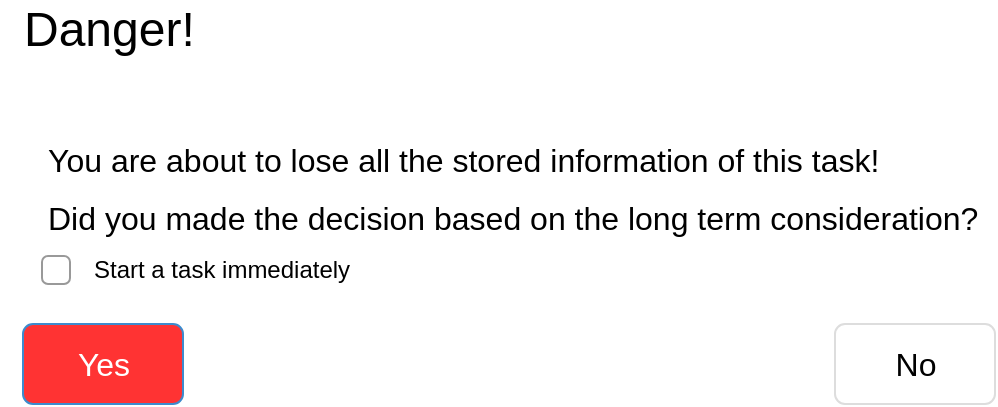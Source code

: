<mxfile version="11.2.1" type="device" pages="1"><diagram id="QPC_EGJa28upXf72JXis" name="Page-1"><mxGraphModel dx="1422" dy="764" grid="1" gridSize="10" guides="1" tooltips="1" connect="1" arrows="1" fold="1" page="1" pageScale="1" pageWidth="827" pageHeight="1169" math="0" shadow="0"><root><mxCell id="0"/><mxCell id="1" parent="0"/><mxCell id="AW23ZjN-sLGsxCbWwx8a-1" value="Danger!" style="html=1;shadow=0;dashed=0;shape=mxgraph.bootstrap.rect;strokeColor=none;fillColor=none;fontSize=24;align=left;spacingLeft=10;" vertex="1" parent="1"><mxGeometry x="163" y="160" width="250" height="26" as="geometry"/></mxCell><mxCell id="AW23ZjN-sLGsxCbWwx8a-2" value="" style="shape=image;html=1;verticalAlign=top;verticalLabelPosition=bottom;labelBackgroundColor=#ffffff;imageAspect=0;aspect=fixed;image=https://cdn2.iconfinder.com/data/icons/ios-tab-bar/25/Cross_Cricle-128.png" vertex="1" parent="1"><mxGeometry x="630" y="160" width="28" height="28" as="geometry"/></mxCell><mxCell id="AW23ZjN-sLGsxCbWwx8a-18" value="Yes" style="html=1;shadow=0;dashed=0;shape=mxgraph.bootstrap.rrect;rSize=5;fillColor=#FF3333;align=center;strokeColor=#3D8BCD;fontColor=#ffffff;fontSize=16;whiteSpace=wrap;" vertex="1" parent="1"><mxGeometry x="174.5" y="320" width="80" height="40" as="geometry"/></mxCell><mxCell id="AW23ZjN-sLGsxCbWwx8a-19" value="No" style="html=1;shadow=0;dashed=0;shape=mxgraph.bootstrap.rrect;rSize=5;strokeColor=#dddddd;fillColor=#ffffff;align=center;fontSize=16;whiteSpace=wrap;" vertex="1" parent="1"><mxGeometry x="580.5" y="320" width="80" height="40" as="geometry"/></mxCell><mxCell id="AW23ZjN-sLGsxCbWwx8a-20" value="&lt;span style=&quot;font-size: 16px&quot;&gt;You are about to lose all the stored information of this task!&lt;br&gt;Did you made the decision based on the long term consideration?&lt;br&gt;&lt;/span&gt;" style="html=1;shadow=0;dashed=0;shape=mxgraph.bootstrap.rect;strokeColor=none;fillColor=none;fontSize=24;align=left;spacingLeft=10;whiteSpace=wrap;" vertex="1" parent="1"><mxGeometry x="175" y="220" width="485" height="60" as="geometry"/></mxCell><mxCell id="AW23ZjN-sLGsxCbWwx8a-73" value="" style="html=1;shadow=0;dashed=0;shape=mxgraph.bootstrap.rrect;rSize=3;strokeColor=#999999;fillColor=#ffffff;fontSize=24;" vertex="1" parent="1"><mxGeometry x="184" y="286" width="14" height="14" as="geometry"/></mxCell><mxCell id="AW23ZjN-sLGsxCbWwx8a-74" value="Start a task immediately" style="html=1;shadow=0;dashed=0;shape=mxgraph.bootstrap.rect;strokeColor=none;fillColor=none;fontSize=12;align=left;spacingLeft=10;" vertex="1" parent="1"><mxGeometry x="198" y="280" width="90" height="26" as="geometry"/></mxCell></root></mxGraphModel></diagram></mxfile>